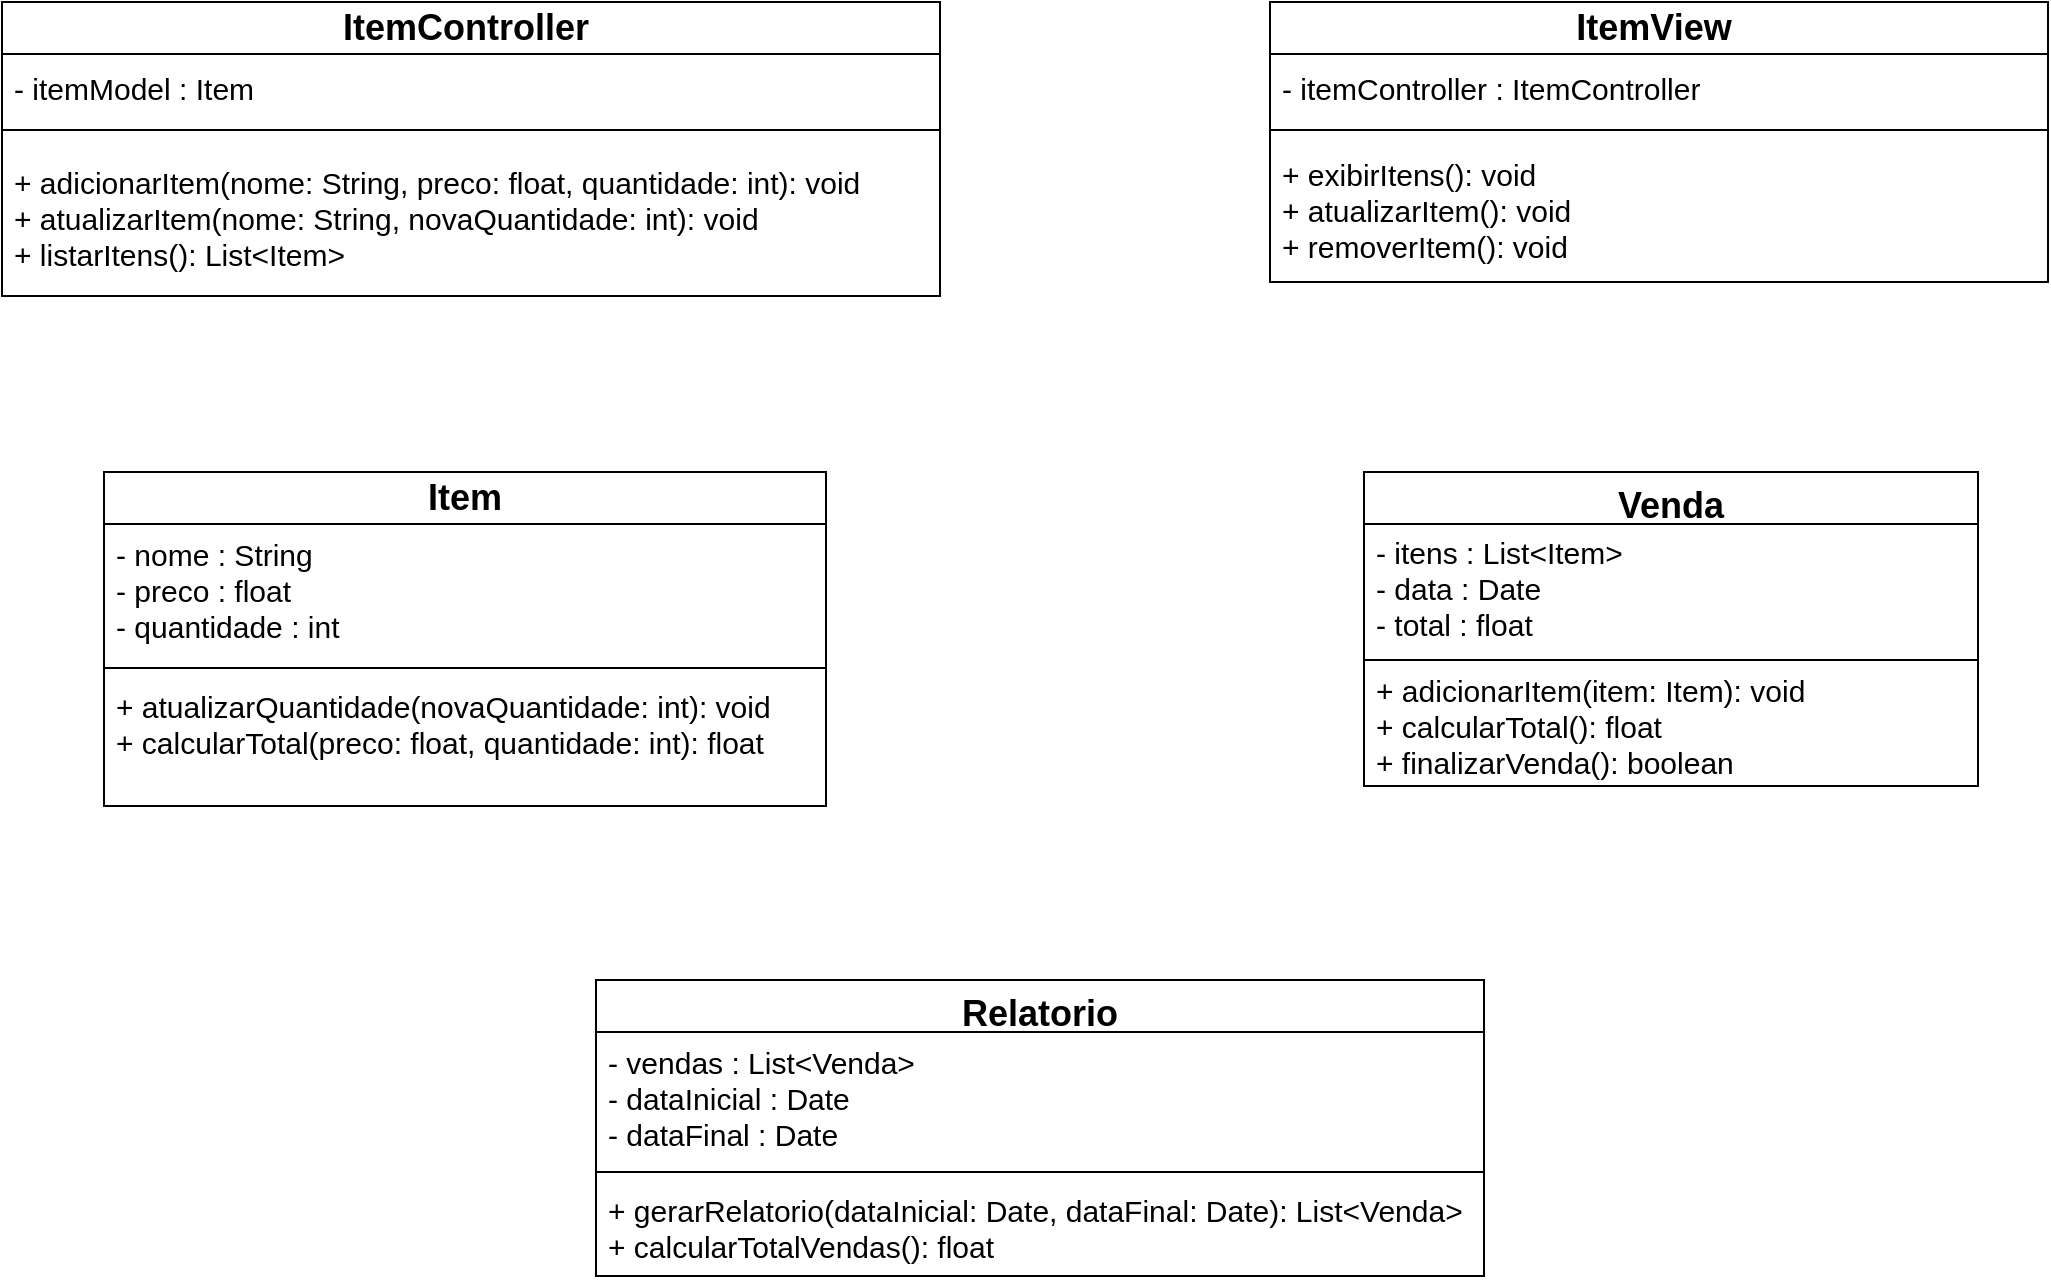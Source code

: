 <mxfile version="24.8.0">
  <diagram id="C5RBs43oDa-KdzZeNtuy" name="Page-1">
    <mxGraphModel dx="1434" dy="738" grid="0" gridSize="10" guides="1" tooltips="1" connect="1" arrows="1" fold="1" page="1" pageScale="1" pageWidth="1169" pageHeight="827" math="0" shadow="0">
      <root>
        <mxCell id="WIyWlLk6GJQsqaUBKTNV-0" />
        <mxCell id="WIyWlLk6GJQsqaUBKTNV-1" parent="WIyWlLk6GJQsqaUBKTNV-0" />
        <mxCell id="uFyeFTrfsKHOGS0_u5kz-1" value="&lt;font style=&quot;font-size: 18px;&quot;&gt;Item&lt;/font&gt;" style="swimlane;fontStyle=1;align=center;verticalAlign=middle;childLayout=stackLayout;horizontal=1;startSize=26;horizontalStack=0;resizeParent=1;resizeParentMax=0;resizeLast=0;collapsible=1;marginBottom=0;whiteSpace=wrap;html=1;movable=1;resizable=1;rotatable=1;deletable=1;editable=1;locked=0;connectable=1;" vertex="1" parent="WIyWlLk6GJQsqaUBKTNV-1">
          <mxGeometry x="140" y="297" width="361" height="167" as="geometry">
            <mxRectangle x="332" y="335" width="95" height="26" as="alternateBounds" />
          </mxGeometry>
        </mxCell>
        <mxCell id="uFyeFTrfsKHOGS0_u5kz-2" value="- nome : String&lt;div style=&quot;font-size: 15px;&quot;&gt;- preco : float&lt;/div&gt;&lt;div style=&quot;font-size: 15px;&quot;&gt;- quantidade : int&lt;/div&gt;&lt;div style=&quot;font-size: 15px;&quot;&gt;&lt;br style=&quot;font-size: 15px;&quot;&gt;&lt;/div&gt;" style="text;strokeColor=none;fillColor=none;align=left;verticalAlign=top;spacingLeft=4;spacingRight=4;overflow=hidden;rotatable=1;points=[[0,0.5],[1,0.5]];portConstraint=eastwest;whiteSpace=wrap;html=1;movable=1;resizable=1;deletable=1;editable=1;locked=0;connectable=1;fontSize=15;" vertex="1" parent="uFyeFTrfsKHOGS0_u5kz-1">
          <mxGeometry y="26" width="361" height="68" as="geometry" />
        </mxCell>
        <mxCell id="uFyeFTrfsKHOGS0_u5kz-3" value="" style="line;strokeWidth=1;fillColor=none;align=left;verticalAlign=middle;spacingTop=-1;spacingLeft=3;spacingRight=3;rotatable=1;labelPosition=right;points=[];portConstraint=eastwest;strokeColor=inherit;movable=1;resizable=1;deletable=1;editable=1;locked=0;connectable=1;" vertex="1" parent="uFyeFTrfsKHOGS0_u5kz-1">
          <mxGeometry y="94" width="361" height="8" as="geometry" />
        </mxCell>
        <mxCell id="uFyeFTrfsKHOGS0_u5kz-4" value="+ atualizarQuantidade(novaQuantidade: int): void&lt;div style=&quot;font-size: 15px;&quot;&gt;+ calcularTotal(preco: float, quantidade: int): float&lt;br style=&quot;font-size: 15px;&quot;&gt;&lt;/div&gt;" style="text;strokeColor=none;fillColor=none;align=left;verticalAlign=top;spacingLeft=4;spacingRight=4;overflow=hidden;rotatable=1;points=[[0,0.5],[1,0.5]];portConstraint=eastwest;whiteSpace=wrap;html=1;movable=1;resizable=1;deletable=1;editable=1;locked=0;connectable=1;fontSize=15;" vertex="1" parent="uFyeFTrfsKHOGS0_u5kz-1">
          <mxGeometry y="102" width="361" height="65" as="geometry" />
        </mxCell>
        <mxCell id="uFyeFTrfsKHOGS0_u5kz-7" value="Venda" style="swimlane;fontStyle=1;align=center;verticalAlign=top;childLayout=stackLayout;horizontal=1;startSize=26;horizontalStack=0;resizeParent=1;resizeParentMax=0;resizeLast=0;collapsible=1;marginBottom=0;whiteSpace=wrap;html=1;movable=1;resizable=1;rotatable=1;deletable=1;editable=1;locked=0;connectable=1;fontSize=18;" vertex="1" parent="WIyWlLk6GJQsqaUBKTNV-1">
          <mxGeometry x="770" y="297" width="307" height="157" as="geometry">
            <mxRectangle x="332" y="335" width="95" height="26" as="alternateBounds" />
          </mxGeometry>
        </mxCell>
        <mxCell id="uFyeFTrfsKHOGS0_u5kz-8" value="- itens : List&amp;lt;Item&amp;gt;&lt;br style=&quot;font-size: 15px;&quot;&gt;&lt;div style=&quot;font-size: 15px;&quot;&gt;&lt;span style=&quot;background-color: initial; font-size: 15px;&quot;&gt;- data : Date&lt;/span&gt;&lt;/div&gt;&lt;div style=&quot;font-size: 15px;&quot;&gt;- total : float&lt;br style=&quot;font-size: 15px;&quot;&gt;&lt;/div&gt;" style="text;strokeColor=none;fillColor=none;align=left;verticalAlign=middle;spacingLeft=4;spacingRight=4;overflow=hidden;rotatable=1;points=[[0,0.5],[1,0.5]];portConstraint=eastwest;whiteSpace=wrap;html=1;movable=1;resizable=1;deletable=1;editable=1;locked=0;connectable=1;fontSize=15;" vertex="1" parent="uFyeFTrfsKHOGS0_u5kz-7">
          <mxGeometry y="26" width="307" height="64" as="geometry" />
        </mxCell>
        <mxCell id="uFyeFTrfsKHOGS0_u5kz-9" value="" style="line;strokeWidth=1;fillColor=none;align=left;verticalAlign=middle;spacingTop=-1;spacingLeft=3;spacingRight=3;rotatable=1;labelPosition=right;points=[];portConstraint=eastwest;strokeColor=inherit;movable=1;resizable=1;deletable=1;editable=1;locked=0;connectable=1;" vertex="1" parent="uFyeFTrfsKHOGS0_u5kz-7">
          <mxGeometry y="90" width="307" height="8" as="geometry" />
        </mxCell>
        <mxCell id="uFyeFTrfsKHOGS0_u5kz-10" value="&lt;div style=&quot;font-size: 15px;&quot;&gt;+ adicionarItem(item: Item): void&lt;br style=&quot;font-size: 15px;&quot;&gt;&lt;/div&gt;&lt;div style=&quot;font-size: 15px;&quot;&gt;+ calcularTotal(): float&lt;br style=&quot;font-size: 15px;&quot;&gt;&lt;/div&gt;&lt;div style=&quot;font-size: 15px;&quot;&gt;+ finalizarVenda(): boolean&lt;br style=&quot;font-size: 15px;&quot;&gt;&lt;/div&gt;&lt;div style=&quot;font-size: 15px;&quot;&gt;&lt;br style=&quot;font-size: 15px;&quot;&gt;&lt;/div&gt;" style="text;strokeColor=none;fillColor=none;align=left;verticalAlign=middle;spacingLeft=4;spacingRight=4;overflow=hidden;rotatable=1;points=[[0,0.5],[1,0.5]];portConstraint=eastwest;whiteSpace=wrap;html=1;movable=1;resizable=1;deletable=1;editable=1;locked=0;connectable=1;fontSize=15;" vertex="1" parent="uFyeFTrfsKHOGS0_u5kz-7">
          <mxGeometry y="98" width="307" height="59" as="geometry" />
        </mxCell>
        <mxCell id="uFyeFTrfsKHOGS0_u5kz-11" value="Relatorio" style="swimlane;fontStyle=1;align=center;verticalAlign=top;childLayout=stackLayout;horizontal=1;startSize=26;horizontalStack=0;resizeParent=1;resizeParentMax=0;resizeLast=0;collapsible=1;marginBottom=0;whiteSpace=wrap;html=1;movable=1;resizable=1;rotatable=1;deletable=1;editable=1;locked=0;connectable=1;fontSize=18;" vertex="1" parent="WIyWlLk6GJQsqaUBKTNV-1">
          <mxGeometry x="386" y="551" width="444" height="148" as="geometry">
            <mxRectangle x="332" y="335" width="95" height="26" as="alternateBounds" />
          </mxGeometry>
        </mxCell>
        <mxCell id="uFyeFTrfsKHOGS0_u5kz-12" value="- vendas : List&amp;lt;Venda&amp;gt;&lt;br style=&quot;font-size: 15px;&quot;&gt;&lt;div style=&quot;font-size: 15px;&quot;&gt;&lt;span style=&quot;background-color: initial; font-size: 15px;&quot;&gt;- dataInicial : Date&lt;/span&gt;&lt;/div&gt;&lt;div style=&quot;font-size: 15px;&quot;&gt;- dataFinal : Date&lt;br style=&quot;font-size: 15px;&quot;&gt;&lt;/div&gt;" style="text;strokeColor=none;fillColor=none;align=left;verticalAlign=middle;spacingLeft=4;spacingRight=4;overflow=hidden;rotatable=1;points=[[0,0.5],[1,0.5]];portConstraint=eastwest;whiteSpace=wrap;html=1;movable=1;resizable=1;deletable=1;editable=1;locked=0;connectable=1;fontSize=15;" vertex="1" parent="uFyeFTrfsKHOGS0_u5kz-11">
          <mxGeometry y="26" width="444" height="66" as="geometry" />
        </mxCell>
        <mxCell id="uFyeFTrfsKHOGS0_u5kz-13" value="" style="line;strokeWidth=1;fillColor=none;align=left;verticalAlign=middle;spacingTop=-1;spacingLeft=3;spacingRight=3;rotatable=1;labelPosition=right;points=[];portConstraint=eastwest;strokeColor=inherit;movable=1;resizable=1;deletable=1;editable=1;locked=0;connectable=1;" vertex="1" parent="uFyeFTrfsKHOGS0_u5kz-11">
          <mxGeometry y="92" width="444" height="8" as="geometry" />
        </mxCell>
        <mxCell id="uFyeFTrfsKHOGS0_u5kz-14" value="&lt;div style=&quot;font-size: 15px;&quot;&gt;+ gerarRelatorio(dataInicial: Date, dataFinal: Date): List&amp;lt;Venda&amp;gt;&lt;br style=&quot;font-size: 15px;&quot;&gt;&lt;/div&gt;&lt;div style=&quot;font-size: 15px;&quot;&gt;+ calcularTotalVendas(): float&lt;br style=&quot;font-size: 15px;&quot;&gt;&lt;/div&gt;" style="text;strokeColor=none;fillColor=none;align=left;verticalAlign=top;spacingLeft=4;spacingRight=4;overflow=hidden;rotatable=1;points=[[0,0.5],[1,0.5]];portConstraint=eastwest;whiteSpace=wrap;html=1;movable=1;resizable=1;deletable=1;editable=1;locked=0;connectable=1;fontSize=15;" vertex="1" parent="uFyeFTrfsKHOGS0_u5kz-11">
          <mxGeometry y="100" width="444" height="48" as="geometry" />
        </mxCell>
        <mxCell id="uFyeFTrfsKHOGS0_u5kz-15" value="ItemView&amp;nbsp;" style="swimlane;fontStyle=1;align=center;verticalAlign=middle;childLayout=stackLayout;horizontal=1;startSize=26;horizontalStack=0;resizeParent=1;resizeParentMax=0;resizeLast=0;collapsible=1;marginBottom=0;whiteSpace=wrap;html=1;movable=1;resizable=1;rotatable=1;deletable=1;editable=1;locked=0;connectable=1;strokeColor=default;fontFamily=Helvetica;fontSize=18;fontColor=default;fillColor=default;" vertex="1" parent="WIyWlLk6GJQsqaUBKTNV-1">
          <mxGeometry x="723" y="62" width="389" height="140" as="geometry">
            <mxRectangle x="332" y="335" width="95" height="26" as="alternateBounds" />
          </mxGeometry>
        </mxCell>
        <mxCell id="uFyeFTrfsKHOGS0_u5kz-16" value="&lt;div style=&quot;font-size: 15px;&quot;&gt;- itemController : ItemController&lt;br style=&quot;font-size: 15px;&quot;&gt;&lt;/div&gt;" style="text;strokeColor=none;fillColor=none;align=left;verticalAlign=middle;spacingLeft=4;spacingRight=4;overflow=hidden;rotatable=1;points=[[0,0.5],[1,0.5]];portConstraint=eastwest;whiteSpace=wrap;html=1;movable=1;resizable=1;deletable=1;editable=1;locked=0;connectable=1;fontFamily=Helvetica;fontSize=15;fontColor=default;fontStyle=0;" vertex="1" parent="uFyeFTrfsKHOGS0_u5kz-15">
          <mxGeometry y="26" width="389" height="34" as="geometry" />
        </mxCell>
        <mxCell id="uFyeFTrfsKHOGS0_u5kz-17" value="" style="line;strokeWidth=1;fillColor=default;align=center;verticalAlign=middle;spacingTop=-1;spacingLeft=3;spacingRight=3;rotatable=1;labelPosition=right;points=[];portConstraint=eastwest;strokeColor=default;movable=1;resizable=1;deletable=1;editable=1;locked=0;connectable=1;fontFamily=Helvetica;fontSize=18;fontColor=default;fontStyle=1;" vertex="1" parent="uFyeFTrfsKHOGS0_u5kz-15">
          <mxGeometry y="60" width="389" height="8" as="geometry" />
        </mxCell>
        <mxCell id="uFyeFTrfsKHOGS0_u5kz-18" value="&lt;div style=&quot;font-size: 15px;&quot;&gt;+ exibirItens(): void&lt;br style=&quot;font-size: 15px;&quot;&gt;&lt;/div&gt;&lt;div style=&quot;font-size: 15px;&quot;&gt;+ atualizarItem(): void&lt;br style=&quot;font-size: 15px;&quot;&gt;&lt;/div&gt;&lt;div style=&quot;font-size: 15px;&quot;&gt;+ removerItem(): void&lt;br style=&quot;font-size: 15px;&quot;&gt;&lt;/div&gt;" style="text;strokeColor=none;fillColor=none;align=left;verticalAlign=middle;spacingLeft=4;spacingRight=4;overflow=hidden;rotatable=1;points=[[0,0.5],[1,0.5]];portConstraint=eastwest;whiteSpace=wrap;html=1;movable=1;resizable=1;deletable=1;editable=1;locked=0;connectable=1;fontFamily=Helvetica;fontSize=15;fontColor=default;fontStyle=0;" vertex="1" parent="uFyeFTrfsKHOGS0_u5kz-15">
          <mxGeometry y="68" width="389" height="72" as="geometry" />
        </mxCell>
        <mxCell id="uFyeFTrfsKHOGS0_u5kz-19" value="ItemController&amp;nbsp;" style="swimlane;fontStyle=1;align=center;verticalAlign=middle;childLayout=stackLayout;horizontal=1;startSize=26;horizontalStack=0;resizeParent=1;resizeParentMax=0;resizeLast=0;collapsible=1;marginBottom=0;whiteSpace=wrap;html=1;movable=1;resizable=1;rotatable=1;deletable=1;editable=1;locked=0;connectable=1;fontSize=18;" vertex="1" parent="WIyWlLk6GJQsqaUBKTNV-1">
          <mxGeometry x="89" y="62" width="469" height="147" as="geometry">
            <mxRectangle x="332" y="335" width="95" height="26" as="alternateBounds" />
          </mxGeometry>
        </mxCell>
        <mxCell id="uFyeFTrfsKHOGS0_u5kz-20" value="&lt;div style=&quot;font-size: 15px;&quot;&gt;- itemModel : Item&lt;br style=&quot;font-size: 15px;&quot;&gt;&lt;/div&gt;" style="text;strokeColor=none;fillColor=none;align=left;verticalAlign=middle;spacingLeft=4;spacingRight=4;overflow=hidden;rotatable=1;points=[[0,0.5],[1,0.5]];portConstraint=eastwest;whiteSpace=wrap;html=1;movable=1;resizable=1;deletable=1;editable=1;locked=0;connectable=1;fontSize=15;" vertex="1" parent="uFyeFTrfsKHOGS0_u5kz-19">
          <mxGeometry y="26" width="469" height="34" as="geometry" />
        </mxCell>
        <mxCell id="uFyeFTrfsKHOGS0_u5kz-21" value="" style="line;strokeWidth=1;fillColor=none;align=left;verticalAlign=middle;spacingTop=-1;spacingLeft=3;spacingRight=3;rotatable=1;labelPosition=right;points=[];portConstraint=eastwest;strokeColor=inherit;movable=1;resizable=1;deletable=1;editable=1;locked=0;connectable=1;" vertex="1" parent="uFyeFTrfsKHOGS0_u5kz-19">
          <mxGeometry y="60" width="469" height="8" as="geometry" />
        </mxCell>
        <mxCell id="uFyeFTrfsKHOGS0_u5kz-22" value="&lt;div style=&quot;font-size: 15px;&quot;&gt;+ adicionarItem(nome: String, preco: float, quantidade: int): void&lt;br style=&quot;font-size: 15px;&quot;&gt;&lt;/div&gt;&lt;div style=&quot;font-size: 15px;&quot;&gt;+ atualizarItem(nome: String, novaQuantidade: int): void&lt;br style=&quot;font-size: 15px;&quot;&gt;&lt;/div&gt;&lt;div style=&quot;font-size: 15px;&quot;&gt;+ listarItens(): List&amp;lt;Item&amp;gt;&lt;br style=&quot;font-size: 15px;&quot;&gt;&lt;/div&gt;" style="text;strokeColor=none;fillColor=none;align=left;verticalAlign=middle;spacingLeft=4;spacingRight=4;overflow=hidden;rotatable=1;points=[[0,0.5],[1,0.5]];portConstraint=eastwest;whiteSpace=wrap;html=1;movable=1;resizable=1;deletable=1;editable=1;locked=0;connectable=1;fontSize=15;" vertex="1" parent="uFyeFTrfsKHOGS0_u5kz-19">
          <mxGeometry y="68" width="469" height="79" as="geometry" />
        </mxCell>
      </root>
    </mxGraphModel>
  </diagram>
</mxfile>
